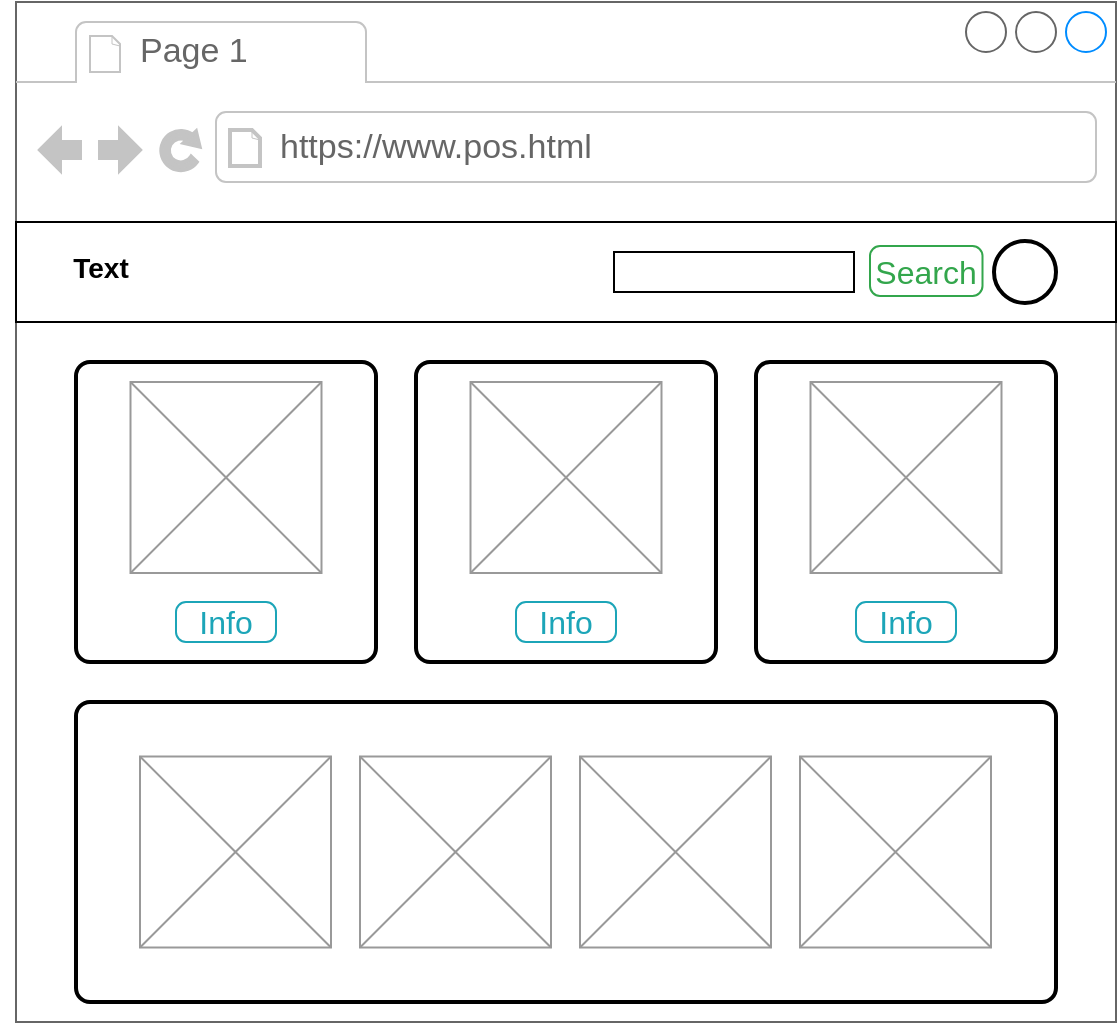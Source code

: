 <mxfile version="24.6.4" type="device">
  <diagram name="Page-1" id="aCrqEquAQAozVI4130Tf">
    <mxGraphModel dx="1034" dy="528" grid="1" gridSize="10" guides="1" tooltips="1" connect="1" arrows="1" fold="1" page="1" pageScale="1" pageWidth="827" pageHeight="1169" math="0" shadow="0">
      <root>
        <mxCell id="0" />
        <mxCell id="1" parent="0" />
        <mxCell id="x2lYqwdw45UwaOoRsaqH-1" value="" style="strokeWidth=1;shadow=0;dashed=0;align=center;html=1;shape=mxgraph.mockup.containers.browserWindow;rSize=0;strokeColor=#666666;strokeColor2=#008cff;strokeColor3=#c4c4c4;mainText=,;recursiveResize=0;" vertex="1" parent="1">
          <mxGeometry x="139" y="100" width="550" height="510" as="geometry" />
        </mxCell>
        <mxCell id="x2lYqwdw45UwaOoRsaqH-2" value="Page 1" style="strokeWidth=1;shadow=0;dashed=0;align=center;html=1;shape=mxgraph.mockup.containers.anchor;fontSize=17;fontColor=#666666;align=left;whiteSpace=wrap;" vertex="1" parent="x2lYqwdw45UwaOoRsaqH-1">
          <mxGeometry x="60" y="12" width="110" height="26" as="geometry" />
        </mxCell>
        <mxCell id="x2lYqwdw45UwaOoRsaqH-3" value="https://www.pos.html" style="strokeWidth=1;shadow=0;dashed=0;align=center;html=1;shape=mxgraph.mockup.containers.anchor;rSize=0;fontSize=17;fontColor=#666666;align=left;" vertex="1" parent="x2lYqwdw45UwaOoRsaqH-1">
          <mxGeometry x="130" y="60" width="250" height="26" as="geometry" />
        </mxCell>
        <mxCell id="x2lYqwdw45UwaOoRsaqH-4" value="" style="rounded=1;whiteSpace=wrap;html=1;absoluteArcSize=1;arcSize=14;strokeWidth=2;" vertex="1" parent="x2lYqwdw45UwaOoRsaqH-1">
          <mxGeometry x="30" y="180" width="150" height="150" as="geometry" />
        </mxCell>
        <mxCell id="x2lYqwdw45UwaOoRsaqH-5" value="" style="rounded=1;whiteSpace=wrap;html=1;absoluteArcSize=1;arcSize=14;strokeWidth=2;" vertex="1" parent="x2lYqwdw45UwaOoRsaqH-1">
          <mxGeometry x="200" y="180" width="150" height="150" as="geometry" />
        </mxCell>
        <mxCell id="x2lYqwdw45UwaOoRsaqH-6" value="" style="rounded=1;whiteSpace=wrap;html=1;absoluteArcSize=1;arcSize=14;strokeWidth=2;" vertex="1" parent="x2lYqwdw45UwaOoRsaqH-1">
          <mxGeometry x="370" y="180" width="150" height="150" as="geometry" />
        </mxCell>
        <mxCell id="x2lYqwdw45UwaOoRsaqH-7" value="" style="rounded=1;whiteSpace=wrap;html=1;absoluteArcSize=1;arcSize=14;strokeWidth=2;" vertex="1" parent="x2lYqwdw45UwaOoRsaqH-1">
          <mxGeometry x="30" y="350" width="490" height="150" as="geometry" />
        </mxCell>
        <mxCell id="x2lYqwdw45UwaOoRsaqH-8" value="" style="verticalLabelPosition=bottom;verticalAlign=top;html=1;shape=mxgraph.basic.rect;fillColor2=none;strokeWidth=1;size=20;indent=5;" vertex="1" parent="x2lYqwdw45UwaOoRsaqH-1">
          <mxGeometry y="110" width="550" height="50" as="geometry" />
        </mxCell>
        <mxCell id="x2lYqwdw45UwaOoRsaqH-11" value="" style="rounded=0;whiteSpace=wrap;html=1;" vertex="1" parent="x2lYqwdw45UwaOoRsaqH-1">
          <mxGeometry x="299" y="125" width="120" height="20" as="geometry" />
        </mxCell>
        <mxCell id="x2lYqwdw45UwaOoRsaqH-12" value="Search" style="html=1;shadow=0;dashed=0;shape=mxgraph.bootstrap.rrect;rSize=5;strokeColor=#33A64C;strokeWidth=1;fillColor=none;fontColor=#33A64C;whiteSpace=wrap;align=center;verticalAlign=middle;spacingLeft=0;fontStyle=0;fontSize=16;spacing=5;" vertex="1" parent="x2lYqwdw45UwaOoRsaqH-1">
          <mxGeometry x="427" y="122" width="56.25" height="25" as="geometry" />
        </mxCell>
        <mxCell id="x2lYqwdw45UwaOoRsaqH-13" value="" style="strokeWidth=2;html=1;shape=mxgraph.flowchart.start_2;whiteSpace=wrap;" vertex="1" parent="x2lYqwdw45UwaOoRsaqH-1">
          <mxGeometry x="489" y="119.5" width="31" height="31" as="geometry" />
        </mxCell>
        <mxCell id="x2lYqwdw45UwaOoRsaqH-14" value="Info" style="html=1;shadow=0;dashed=0;shape=mxgraph.bootstrap.rrect;rSize=5;strokeColor=#1CA5B8;strokeWidth=1;fillColor=none;fontColor=#1CA5B8;whiteSpace=wrap;align=center;verticalAlign=middle;spacingLeft=0;fontStyle=0;fontSize=16;spacing=5;" vertex="1" parent="x2lYqwdw45UwaOoRsaqH-1">
          <mxGeometry x="80" y="300" width="50" height="20" as="geometry" />
        </mxCell>
        <mxCell id="x2lYqwdw45UwaOoRsaqH-15" value="Info" style="html=1;shadow=0;dashed=0;shape=mxgraph.bootstrap.rrect;rSize=5;strokeColor=#1CA5B8;strokeWidth=1;fillColor=none;fontColor=#1CA5B8;whiteSpace=wrap;align=center;verticalAlign=middle;spacingLeft=0;fontStyle=0;fontSize=16;spacing=5;" vertex="1" parent="x2lYqwdw45UwaOoRsaqH-1">
          <mxGeometry x="250" y="300" width="50" height="20" as="geometry" />
        </mxCell>
        <mxCell id="x2lYqwdw45UwaOoRsaqH-16" value="Info" style="html=1;shadow=0;dashed=0;shape=mxgraph.bootstrap.rrect;rSize=5;strokeColor=#1CA5B8;strokeWidth=1;fillColor=none;fontColor=#1CA5B8;whiteSpace=wrap;align=center;verticalAlign=middle;spacingLeft=0;fontStyle=0;fontSize=16;spacing=5;" vertex="1" parent="x2lYqwdw45UwaOoRsaqH-1">
          <mxGeometry x="420" y="300" width="50" height="20" as="geometry" />
        </mxCell>
        <mxCell id="x2lYqwdw45UwaOoRsaqH-18" value="" style="verticalLabelPosition=bottom;shadow=0;dashed=0;align=center;html=1;verticalAlign=top;strokeWidth=1;shape=mxgraph.mockup.graphics.simpleIcon;strokeColor=#999999;" vertex="1" parent="x2lYqwdw45UwaOoRsaqH-1">
          <mxGeometry x="57.25" y="190" width="95.5" height="95.5" as="geometry" />
        </mxCell>
        <mxCell id="x2lYqwdw45UwaOoRsaqH-19" value="" style="verticalLabelPosition=bottom;shadow=0;dashed=0;align=center;html=1;verticalAlign=top;strokeWidth=1;shape=mxgraph.mockup.graphics.simpleIcon;strokeColor=#999999;" vertex="1" parent="x2lYqwdw45UwaOoRsaqH-1">
          <mxGeometry x="227.25" y="190" width="95.5" height="95.5" as="geometry" />
        </mxCell>
        <mxCell id="x2lYqwdw45UwaOoRsaqH-20" value="" style="verticalLabelPosition=bottom;shadow=0;dashed=0;align=center;html=1;verticalAlign=top;strokeWidth=1;shape=mxgraph.mockup.graphics.simpleIcon;strokeColor=#999999;" vertex="1" parent="x2lYqwdw45UwaOoRsaqH-1">
          <mxGeometry x="397.25" y="190" width="95.5" height="95.5" as="geometry" />
        </mxCell>
        <mxCell id="x2lYqwdw45UwaOoRsaqH-38" value="" style="verticalLabelPosition=bottom;shadow=0;dashed=0;align=center;html=1;verticalAlign=top;strokeWidth=1;shape=mxgraph.mockup.graphics.simpleIcon;strokeColor=#999999;" vertex="1" parent="x2lYqwdw45UwaOoRsaqH-1">
          <mxGeometry x="62" y="377.25" width="95.5" height="95.5" as="geometry" />
        </mxCell>
        <mxCell id="x2lYqwdw45UwaOoRsaqH-39" value="" style="verticalLabelPosition=bottom;shadow=0;dashed=0;align=center;html=1;verticalAlign=top;strokeWidth=1;shape=mxgraph.mockup.graphics.simpleIcon;strokeColor=#999999;" vertex="1" parent="x2lYqwdw45UwaOoRsaqH-1">
          <mxGeometry x="172" y="377.25" width="95.5" height="95.5" as="geometry" />
        </mxCell>
        <mxCell id="x2lYqwdw45UwaOoRsaqH-40" value="" style="verticalLabelPosition=bottom;shadow=0;dashed=0;align=center;html=1;verticalAlign=top;strokeWidth=1;shape=mxgraph.mockup.graphics.simpleIcon;strokeColor=#999999;" vertex="1" parent="x2lYqwdw45UwaOoRsaqH-1">
          <mxGeometry x="282" y="377.25" width="95.5" height="95.5" as="geometry" />
        </mxCell>
        <mxCell id="x2lYqwdw45UwaOoRsaqH-41" value="" style="verticalLabelPosition=bottom;shadow=0;dashed=0;align=center;html=1;verticalAlign=top;strokeWidth=1;shape=mxgraph.mockup.graphics.simpleIcon;strokeColor=#999999;" vertex="1" parent="x2lYqwdw45UwaOoRsaqH-1">
          <mxGeometry x="392" y="377.25" width="95.5" height="95.5" as="geometry" />
        </mxCell>
        <mxCell id="x2lYqwdw45UwaOoRsaqH-10" value="&lt;font style=&quot;font-size: 14px;&quot;&gt;Text&lt;/font&gt;" style="text;strokeColor=none;fillColor=none;html=1;fontSize=24;fontStyle=1;verticalAlign=middle;align=center;" vertex="1" parent="1">
          <mxGeometry x="131" y="210" width="100" height="40" as="geometry" />
        </mxCell>
      </root>
    </mxGraphModel>
  </diagram>
</mxfile>
